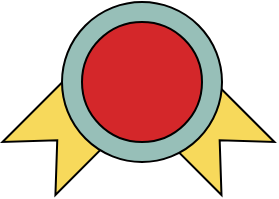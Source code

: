 <mxfile version="13.8.0" type="device"><diagram id="Eb-QB7_vnrYEQRJB4lAW" name="ページ1"><mxGraphModel dx="1388" dy="749" grid="1" gridSize="10" guides="1" tooltips="1" connect="1" arrows="1" fold="1" page="1" pageScale="1" pageWidth="827" pageHeight="1169" math="0" shadow="0"><root><mxCell id="0"/><mxCell id="1" parent="0"/><mxCell id="Rq5E83zkgScctAGe9DQP-4" value="" style="shape=step;perimeter=stepPerimeter;whiteSpace=wrap;html=1;fixedSize=1;strokeColor=#000000;rotation=-135;fillColor=#F7D95B;" vertex="1" parent="1"><mxGeometry x="70" y="62.57" width="62.07" height="37.43" as="geometry"/></mxCell><mxCell id="Rq5E83zkgScctAGe9DQP-3" value="" style="shape=step;perimeter=stepPerimeter;whiteSpace=wrap;html=1;fixedSize=1;strokeColor=#000000;rotation=-45;fillColor=#F7D95B;" vertex="1" parent="1"><mxGeometry x="4.39" y="62.57" width="62.07" height="37.43" as="geometry"/></mxCell><mxCell id="Rq5E83zkgScctAGe9DQP-1" value="" style="ellipse;whiteSpace=wrap;html=1;aspect=fixed;fillColor=#97BFB8;" vertex="1" parent="1"><mxGeometry x="30" y="20" width="80" height="80" as="geometry"/></mxCell><mxCell id="Rq5E83zkgScctAGe9DQP-2" value="" style="ellipse;whiteSpace=wrap;html=1;aspect=fixed;fillColor=#D4272A;" vertex="1" parent="1"><mxGeometry x="40" y="30" width="60" height="60" as="geometry"/></mxCell></root></mxGraphModel></diagram></mxfile>